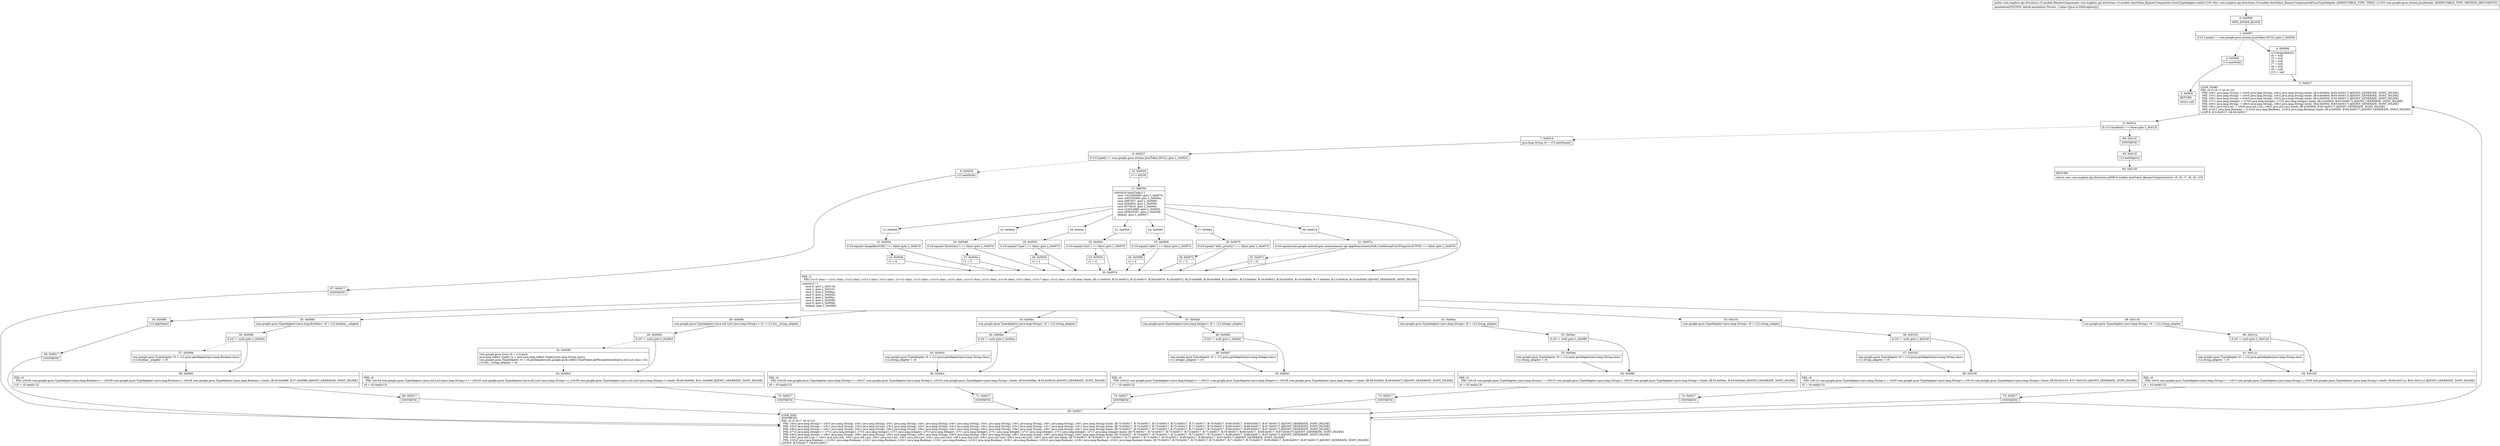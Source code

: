 digraph "CFG forcom.mapbox.api.directions.v5.models.AutoValue_BannerComponents.GsonTypeAdapter.read(Lcom\/google\/gson\/stream\/JsonReader;)Lcom\/mapbox\/api\/directions\/v5\/models\/BannerComponents;" {
Node_0 [shape=record,label="{0\:\ 0x0000|MTH_ENTER_BLOCK\l}"];
Node_1 [shape=record,label="{1\:\ 0x0007|if (r13.peek() != com.google.gson.stream.JsonToken.NULL) goto L_0x000d\l}"];
Node_2 [shape=record,label="{2\:\ 0x0009|r13.nextNull()\l}"];
Node_3 [shape=record,label="{3\:\ 0x000c|RETURN\l|return null\l}"];
Node_4 [shape=record,label="{4\:\ 0x000d|r13.beginObject()\lr4 = null\lr5 = null\lr6 = null\lr7 = null\lr8 = null\lr9 = null\lr10 = null\l}"];
Node_5 [shape=record,label="{5\:\ 0x0017|LOOP_START\lPHI: r4 r5 r6 r7 r8 r9 r10 \l  PHI: (r4v1 java.lang.String) = (r4v0 java.lang.String), (r4v2 java.lang.String) binds: [B:4:0x000d, B:65:0x0017] A[DONT_GENERATE, DONT_INLINE]\l  PHI: (r5v1 java.lang.String) = (r5v0 java.lang.String), (r5v2 java.lang.String) binds: [B:4:0x000d, B:65:0x0017] A[DONT_GENERATE, DONT_INLINE]\l  PHI: (r6v1 java.lang.String) = (r6v0 java.lang.String), (r6v2 java.lang.String) binds: [B:4:0x000d, B:65:0x0017] A[DONT_GENERATE, DONT_INLINE]\l  PHI: (r7v1 java.lang.Integer) = (r7v0 java.lang.Integer), (r7v2 java.lang.Integer) binds: [B:4:0x000d, B:65:0x0017] A[DONT_GENERATE, DONT_INLINE]\l  PHI: (r8v1 java.lang.String) = (r8v0 java.lang.String), (r8v2 java.lang.String) binds: [B:4:0x000d, B:65:0x0017] A[DONT_GENERATE, DONT_INLINE]\l  PHI: (r9v1 java.util.List) = (r9v0 java.util.List), (r9v2 java.util.List) binds: [B:4:0x000d, B:65:0x0017] A[DONT_GENERATE, DONT_INLINE]\l  PHI: (r10v1 java.lang.Boolean) = (r10v0 java.lang.Boolean), (r10v2 java.lang.Boolean) binds: [B:4:0x000d, B:65:0x0017] A[DONT_GENERATE, DONT_INLINE]\lLOOP:0: B:5:0x0017\-\>B:65:0x0017\l}"];
Node_6 [shape=record,label="{6\:\ 0x001b|if (r13.hasNext() == false) goto L_0x012f\l}"];
Node_7 [shape=record,label="{7\:\ 0x001d|java.lang.String r0 = r13.nextName()\l}"];
Node_8 [shape=record,label="{8\:\ 0x0027|if (r13.peek() != com.google.gson.stream.JsonToken.NULL) goto L_0x002d\l}"];
Node_9 [shape=record,label="{9\:\ 0x0029|r13.nextNull()\l}"];
Node_10 [shape=record,label="{10\:\ 0x002d|r1 = 65535\l}"];
Node_11 [shape=record,label="{11\:\ 0x0034|switch(r0.hashCode()) \{\l    case \-1422950650: goto L_0x0074;\l    case \-640336398: goto L_0x006a;\l    case 2987057: goto L_0x0060;\l    case 3556653: goto L_0x0056;\l    case 3575610: goto L_0x004c;\l    case 224454868: goto L_0x0042;\l    case 265635587: goto L_0x0038;\l    default: goto L_0x0037;\l\}\l}"];
Node_12 [shape=record,label="{12\:\ 0x0038}"];
Node_13 [shape=record,label="{13\:\ 0x003e|if (r0.equals(\"imageBaseURL\") == false) goto L_0x007d\l}"];
Node_14 [shape=record,label="{14\:\ 0x0040|r1 = 4\l}"];
Node_15 [shape=record,label="{15\:\ 0x0042}"];
Node_16 [shape=record,label="{16\:\ 0x0048|if (r0.equals(\"directions\") == false) goto L_0x007d\l}"];
Node_17 [shape=record,label="{17\:\ 0x004a|r1 = 5\l}"];
Node_18 [shape=record,label="{18\:\ 0x004c}"];
Node_19 [shape=record,label="{19\:\ 0x0052|if (r0.equals(\"type\") == false) goto L_0x007d\l}"];
Node_20 [shape=record,label="{20\:\ 0x0054|r1 = 1\l}"];
Node_21 [shape=record,label="{21\:\ 0x0056}"];
Node_22 [shape=record,label="{22\:\ 0x005c|if (r0.equals(\"text\") == false) goto L_0x007d\l}"];
Node_23 [shape=record,label="{23\:\ 0x005e|r1 = 0\l}"];
Node_24 [shape=record,label="{24\:\ 0x0060}"];
Node_25 [shape=record,label="{25\:\ 0x0066|if (r0.equals(\"abbr\") == false) goto L_0x007d\l}"];
Node_26 [shape=record,label="{26\:\ 0x0068|r1 = 2\l}"];
Node_27 [shape=record,label="{27\:\ 0x006a}"];
Node_28 [shape=record,label="{28\:\ 0x0070|if (r0.equals(\"abbr_priority\") == false) goto L_0x007d\l}"];
Node_29 [shape=record,label="{29\:\ 0x0072|r1 = 3\l}"];
Node_30 [shape=record,label="{30\:\ 0x0074}"];
Node_31 [shape=record,label="{31\:\ 0x007a|if (r0.equals(com.google.android.gms.measurement.api.AppMeasurementSdk.ConditionalUserProperty.ACTIVE) == false) goto L_0x007d\l}"];
Node_32 [shape=record,label="{32\:\ 0x007c|r1 = 6\l}"];
Node_33 [shape=record,label="{33\:\ 0x007d|PHI: r1 \l  PHI: (r1v3 char) = (r1v2 char), (r1v2 char), (r1v12 char), (r1v2 char), (r1v13 char), (r1v2 char), (r1v14 char), (r1v2 char), (r1v15 char), (r1v2 char), (r1v16 char), (r1v2 char), (r1v17 char), (r1v2 char), (r1v18 char) binds: [B:11:0x0034, B:31:0x007a, B:32:0x007c, B:28:0x0070, B:29:0x0072, B:25:0x0066, B:26:0x0068, B:22:0x005c, B:23:0x005e, B:19:0x0052, B:20:0x0054, B:16:0x0048, B:17:0x004a, B:13:0x003e, B:14:0x0040] A[DONT_GENERATE, DONT_INLINE]\l|switch(r1) \{\l    case 0: goto L_0x0118;\l    case 1: goto L_0x0101;\l    case 2: goto L_0x00ea;\l    case 3: goto L_0x00d3;\l    case 4: goto L_0x00bc;\l    case 5: goto L_0x009b;\l    case 6: goto L_0x0084;\l    default: goto L_0x0080;\l\}\l}"];
Node_34 [shape=record,label="{34\:\ 0x0080|r13.skipValue()\l}"];
Node_35 [shape=record,label="{35\:\ 0x0084|com.google.gson.TypeAdapter\<java.lang.Boolean\> r0 = r12.boolean__adapter\l}"];
Node_36 [shape=record,label="{36\:\ 0x0086|if (r0 != null) goto L_0x0092\l}"];
Node_37 [shape=record,label="{37\:\ 0x0088|com.google.gson.TypeAdapter r0 = r12.gson.getAdapter(java.lang.Boolean.class)\lr12.boolean__adapter = r0\l}"];
Node_38 [shape=record,label="{38\:\ 0x0092|PHI: r0 \l  PHI: (r0v40 com.google.gson.TypeAdapter\<java.lang.Boolean\>) = (r0v39 com.google.gson.TypeAdapter\<java.lang.Boolean\>), (r0v44 com.google.gson.TypeAdapter\<java.lang.Boolean\>) binds: [B:36:0x0086, B:37:0x0088] A[DONT_GENERATE, DONT_INLINE]\l|r10 = r0.read(r13)\l}"];
Node_39 [shape=record,label="{39\:\ 0x009b|com.google.gson.TypeAdapter\<java.util.List\<java.lang.String\>\> r0 = r12.list__string_adapter\l}"];
Node_40 [shape=record,label="{40\:\ 0x009d|if (r0 != null) goto L_0x00b3\l}"];
Node_41 [shape=record,label="{41\:\ 0x009f|com.google.gson.Gson r0 = r12.gson\ljava.lang.reflect.Type[] r2 = new java.lang.reflect.Type[]\{java.lang.String.class\}\lcom.google.gson.TypeAdapter r0 = r0.getAdapter(com.google.gson.reflect.TypeToken.getParameterized(java.util.List.class, r2))\lr12.list__string_adapter = r0\l}"];
Node_42 [shape=record,label="{42\:\ 0x00b3|PHI: r0 \l  PHI: (r0v34 com.google.gson.TypeAdapter\<java.util.List\<java.lang.String\>\>) = (r0v33 com.google.gson.TypeAdapter\<java.util.List\<java.lang.String\>\>), (r0v38 com.google.gson.TypeAdapter\<java.util.List\<java.lang.String\>\>) binds: [B:40:0x009d, B:41:0x009f] A[DONT_GENERATE, DONT_INLINE]\l|r9 = r0.read(r13)\l}"];
Node_43 [shape=record,label="{43\:\ 0x00bc|com.google.gson.TypeAdapter\<java.lang.String\> r0 = r12.string_adapter\l}"];
Node_44 [shape=record,label="{44\:\ 0x00be|if (r0 != null) goto L_0x00ca\l}"];
Node_45 [shape=record,label="{45\:\ 0x00c0|com.google.gson.TypeAdapter r0 = r12.gson.getAdapter(java.lang.String.class)\lr12.string_adapter = r0\l}"];
Node_46 [shape=record,label="{46\:\ 0x00ca|PHI: r0 \l  PHI: (r0v28 com.google.gson.TypeAdapter\<java.lang.String\>) = (r0v27 com.google.gson.TypeAdapter\<java.lang.String\>), (r0v32 com.google.gson.TypeAdapter\<java.lang.String\>) binds: [B:44:0x00be, B:45:0x00c0] A[DONT_GENERATE, DONT_INLINE]\l|r8 = r0.read(r13)\l}"];
Node_47 [shape=record,label="{47\:\ 0x00d3|com.google.gson.TypeAdapter\<java.lang.Integer\> r0 = r12.integer_adapter\l}"];
Node_48 [shape=record,label="{48\:\ 0x00d5|if (r0 != null) goto L_0x00e1\l}"];
Node_49 [shape=record,label="{49\:\ 0x00d7|com.google.gson.TypeAdapter r0 = r12.gson.getAdapter(java.lang.Integer.class)\lr12.integer_adapter = r0\l}"];
Node_50 [shape=record,label="{50\:\ 0x00e1|PHI: r0 \l  PHI: (r0v22 com.google.gson.TypeAdapter\<java.lang.Integer\>) = (r0v21 com.google.gson.TypeAdapter\<java.lang.Integer\>), (r0v26 com.google.gson.TypeAdapter\<java.lang.Integer\>) binds: [B:48:0x00d5, B:49:0x00d7] A[DONT_GENERATE, DONT_INLINE]\l|r7 = r0.read(r13)\l}"];
Node_51 [shape=record,label="{51\:\ 0x00ea|com.google.gson.TypeAdapter\<java.lang.String\> r0 = r12.string_adapter\l}"];
Node_52 [shape=record,label="{52\:\ 0x00ec|if (r0 != null) goto L_0x00f8\l}"];
Node_53 [shape=record,label="{53\:\ 0x00ee|com.google.gson.TypeAdapter r0 = r12.gson.getAdapter(java.lang.String.class)\lr12.string_adapter = r0\l}"];
Node_54 [shape=record,label="{54\:\ 0x00f8|PHI: r0 \l  PHI: (r0v16 com.google.gson.TypeAdapter\<java.lang.String\>) = (r0v15 com.google.gson.TypeAdapter\<java.lang.String\>), (r0v20 com.google.gson.TypeAdapter\<java.lang.String\>) binds: [B:52:0x00ec, B:53:0x00ee] A[DONT_GENERATE, DONT_INLINE]\l|r6 = r0.read(r13)\l}"];
Node_55 [shape=record,label="{55\:\ 0x0101|com.google.gson.TypeAdapter\<java.lang.String\> r0 = r12.string_adapter\l}"];
Node_56 [shape=record,label="{56\:\ 0x0103|if (r0 != null) goto L_0x010f\l}"];
Node_57 [shape=record,label="{57\:\ 0x0105|com.google.gson.TypeAdapter r0 = r12.gson.getAdapter(java.lang.String.class)\lr12.string_adapter = r0\l}"];
Node_58 [shape=record,label="{58\:\ 0x010f|PHI: r0 \l  PHI: (r0v10 com.google.gson.TypeAdapter\<java.lang.String\>) = (r0v9 com.google.gson.TypeAdapter\<java.lang.String\>), (r0v14 com.google.gson.TypeAdapter\<java.lang.String\>) binds: [B:56:0x0103, B:57:0x0105] A[DONT_GENERATE, DONT_INLINE]\l|r5 = r0.read(r13)\l}"];
Node_59 [shape=record,label="{59\:\ 0x0118|com.google.gson.TypeAdapter\<java.lang.String\> r0 = r12.string_adapter\l}"];
Node_60 [shape=record,label="{60\:\ 0x011a|if (r0 != null) goto L_0x0126\l}"];
Node_61 [shape=record,label="{61\:\ 0x011c|com.google.gson.TypeAdapter r0 = r12.gson.getAdapter(java.lang.String.class)\lr12.string_adapter = r0\l}"];
Node_62 [shape=record,label="{62\:\ 0x0126|PHI: r0 \l  PHI: (r0v4 com.google.gson.TypeAdapter\<java.lang.String\>) = (r0v3 com.google.gson.TypeAdapter\<java.lang.String\>), (r0v8 com.google.gson.TypeAdapter\<java.lang.String\>) binds: [B:60:0x011a, B:61:0x011c] A[DONT_GENERATE, DONT_INLINE]\l|r4 = r0.read(r13)\l}"];
Node_63 [shape=record,label="{63\:\ 0x012f|r13.endObject()\l}"];
Node_64 [shape=record,label="{64\:\ 0x0138|RETURN\l|return new com.mapbox.api.directions.p008v5.models.AutoValue_BannerComponents(r4, r5, r6, r7, r8, r9, r10)\l}"];
Node_65 [shape=record,label="{65\:\ 0x0017|LOOP_END\lSYNTHETIC\lPHI: r4 r5 r6 r7 r8 r9 r10 \l  PHI: (r4v2 java.lang.String) = (r4v3 java.lang.String), (r4v1 java.lang.String), (r4v1 java.lang.String), (r4v1 java.lang.String), (r4v1 java.lang.String), (r4v1 java.lang.String), (r4v1 java.lang.String), (r4v1 java.lang.String), (r4v1 java.lang.String) binds: [B:75:0x0017, B:74:0x0017, B:73:0x0017, B:72:0x0017, B:71:0x0017, B:70:0x0017, B:69:0x0017, B:68:0x0017, B:67:0x0017] A[DONT_GENERATE, DONT_INLINE]\l  PHI: (r5v2 java.lang.String) = (r5v1 java.lang.String), (r5v3 java.lang.String), (r5v1 java.lang.String), (r5v1 java.lang.String), (r5v1 java.lang.String), (r5v1 java.lang.String), (r5v1 java.lang.String), (r5v1 java.lang.String), (r5v1 java.lang.String) binds: [B:75:0x0017, B:74:0x0017, B:73:0x0017, B:72:0x0017, B:71:0x0017, B:70:0x0017, B:69:0x0017, B:68:0x0017, B:67:0x0017] A[DONT_GENERATE, DONT_INLINE]\l  PHI: (r6v2 java.lang.String) = (r6v1 java.lang.String), (r6v1 java.lang.String), (r6v3 java.lang.String), (r6v1 java.lang.String), (r6v1 java.lang.String), (r6v1 java.lang.String), (r6v1 java.lang.String), (r6v1 java.lang.String), (r6v1 java.lang.String) binds: [B:75:0x0017, B:74:0x0017, B:73:0x0017, B:72:0x0017, B:71:0x0017, B:70:0x0017, B:69:0x0017, B:68:0x0017, B:67:0x0017] A[DONT_GENERATE, DONT_INLINE]\l  PHI: (r7v2 java.lang.Integer) = (r7v1 java.lang.Integer), (r7v1 java.lang.Integer), (r7v1 java.lang.Integer), (r7v3 java.lang.Integer), (r7v1 java.lang.Integer), (r7v1 java.lang.Integer), (r7v1 java.lang.Integer), (r7v1 java.lang.Integer), (r7v1 java.lang.Integer) binds: [B:75:0x0017, B:74:0x0017, B:73:0x0017, B:72:0x0017, B:71:0x0017, B:70:0x0017, B:69:0x0017, B:68:0x0017, B:67:0x0017] A[DONT_GENERATE, DONT_INLINE]\l  PHI: (r8v2 java.lang.String) = (r8v1 java.lang.String), (r8v1 java.lang.String), (r8v1 java.lang.String), (r8v1 java.lang.String), (r8v3 java.lang.String), (r8v1 java.lang.String), (r8v1 java.lang.String), (r8v1 java.lang.String), (r8v1 java.lang.String) binds: [B:75:0x0017, B:74:0x0017, B:73:0x0017, B:72:0x0017, B:71:0x0017, B:70:0x0017, B:69:0x0017, B:68:0x0017, B:67:0x0017] A[DONT_GENERATE, DONT_INLINE]\l  PHI: (r9v2 java.util.List) = (r9v1 java.util.List), (r9v1 java.util.List), (r9v1 java.util.List), (r9v1 java.util.List), (r9v1 java.util.List), (r9v3 java.util.List), (r9v1 java.util.List), (r9v1 java.util.List), (r9v1 java.util.List) binds: [B:75:0x0017, B:74:0x0017, B:73:0x0017, B:72:0x0017, B:71:0x0017, B:70:0x0017, B:69:0x0017, B:68:0x0017, B:67:0x0017] A[DONT_GENERATE, DONT_INLINE]\l  PHI: (r10v2 java.lang.Boolean) = (r10v1 java.lang.Boolean), (r10v1 java.lang.Boolean), (r10v1 java.lang.Boolean), (r10v1 java.lang.Boolean), (r10v1 java.lang.Boolean), (r10v1 java.lang.Boolean), (r10v3 java.lang.Boolean), (r10v1 java.lang.Boolean), (r10v1 java.lang.Boolean) binds: [B:75:0x0017, B:74:0x0017, B:73:0x0017, B:72:0x0017, B:71:0x0017, B:70:0x0017, B:69:0x0017, B:68:0x0017, B:67:0x0017] A[DONT_GENERATE, DONT_INLINE]\lLOOP:0: B:5:0x0017\-\>B:65:0x0017\l}"];
Node_66 [shape=record,label="{66\:\ 0x012f|SYNTHETIC\l}"];
Node_67 [shape=record,label="{67\:\ 0x0017|SYNTHETIC\l}"];
Node_68 [shape=record,label="{68\:\ 0x0017|SYNTHETIC\l}"];
Node_69 [shape=record,label="{69\:\ 0x0017|SYNTHETIC\l}"];
Node_70 [shape=record,label="{70\:\ 0x0017|SYNTHETIC\l}"];
Node_71 [shape=record,label="{71\:\ 0x0017|SYNTHETIC\l}"];
Node_72 [shape=record,label="{72\:\ 0x0017|SYNTHETIC\l}"];
Node_73 [shape=record,label="{73\:\ 0x0017|SYNTHETIC\l}"];
Node_74 [shape=record,label="{74\:\ 0x0017|SYNTHETIC\l}"];
Node_75 [shape=record,label="{75\:\ 0x0017|SYNTHETIC\l}"];
MethodNode[shape=record,label="{public com.mapbox.api.directions.v5.models.BannerComponents com.mapbox.api.directions.v5.models.AutoValue_BannerComponents.GsonTypeAdapter.read((r12v0 'this' com.mapbox.api.directions.v5.models.AutoValue_BannerComponents$GsonTypeAdapter A[IMMUTABLE_TYPE, THIS]), (r13v0 com.google.gson.stream.JsonReader A[IMMUTABLE_TYPE, METHOD_ARGUMENT]))  | Annotation[SYSTEM, dalvik.annotation.Throws, \{value=[java.io.IOException]\}]\l}"];
MethodNode -> Node_0;
Node_0 -> Node_1;
Node_1 -> Node_2[style=dashed];
Node_1 -> Node_4;
Node_2 -> Node_3;
Node_4 -> Node_5;
Node_5 -> Node_6;
Node_6 -> Node_7[style=dashed];
Node_6 -> Node_66;
Node_7 -> Node_8;
Node_8 -> Node_9[style=dashed];
Node_8 -> Node_10;
Node_9 -> Node_67;
Node_10 -> Node_11;
Node_11 -> Node_12;
Node_11 -> Node_15;
Node_11 -> Node_18;
Node_11 -> Node_21;
Node_11 -> Node_24;
Node_11 -> Node_27;
Node_11 -> Node_30;
Node_11 -> Node_33;
Node_12 -> Node_13;
Node_13 -> Node_14[style=dashed];
Node_13 -> Node_33;
Node_14 -> Node_33;
Node_15 -> Node_16;
Node_16 -> Node_17[style=dashed];
Node_16 -> Node_33;
Node_17 -> Node_33;
Node_18 -> Node_19;
Node_19 -> Node_20[style=dashed];
Node_19 -> Node_33;
Node_20 -> Node_33;
Node_21 -> Node_22;
Node_22 -> Node_23[style=dashed];
Node_22 -> Node_33;
Node_23 -> Node_33;
Node_24 -> Node_25;
Node_25 -> Node_26[style=dashed];
Node_25 -> Node_33;
Node_26 -> Node_33;
Node_27 -> Node_28;
Node_28 -> Node_29[style=dashed];
Node_28 -> Node_33;
Node_29 -> Node_33;
Node_30 -> Node_31;
Node_31 -> Node_32[style=dashed];
Node_31 -> Node_33;
Node_32 -> Node_33;
Node_33 -> Node_34;
Node_33 -> Node_35;
Node_33 -> Node_39;
Node_33 -> Node_43;
Node_33 -> Node_47;
Node_33 -> Node_51;
Node_33 -> Node_55;
Node_33 -> Node_59;
Node_34 -> Node_68;
Node_35 -> Node_36;
Node_36 -> Node_37[style=dashed];
Node_36 -> Node_38;
Node_37 -> Node_38;
Node_38 -> Node_69;
Node_39 -> Node_40;
Node_40 -> Node_41[style=dashed];
Node_40 -> Node_42;
Node_41 -> Node_42;
Node_42 -> Node_70;
Node_43 -> Node_44;
Node_44 -> Node_45[style=dashed];
Node_44 -> Node_46;
Node_45 -> Node_46;
Node_46 -> Node_71;
Node_47 -> Node_48;
Node_48 -> Node_49[style=dashed];
Node_48 -> Node_50;
Node_49 -> Node_50;
Node_50 -> Node_72;
Node_51 -> Node_52;
Node_52 -> Node_53[style=dashed];
Node_52 -> Node_54;
Node_53 -> Node_54;
Node_54 -> Node_73;
Node_55 -> Node_56;
Node_56 -> Node_57[style=dashed];
Node_56 -> Node_58;
Node_57 -> Node_58;
Node_58 -> Node_74;
Node_59 -> Node_60;
Node_60 -> Node_61[style=dashed];
Node_60 -> Node_62;
Node_61 -> Node_62;
Node_62 -> Node_75;
Node_63 -> Node_64;
Node_65 -> Node_5;
Node_66 -> Node_63;
Node_67 -> Node_65;
Node_68 -> Node_65;
Node_69 -> Node_65;
Node_70 -> Node_65;
Node_71 -> Node_65;
Node_72 -> Node_65;
Node_73 -> Node_65;
Node_74 -> Node_65;
Node_75 -> Node_65;
}

